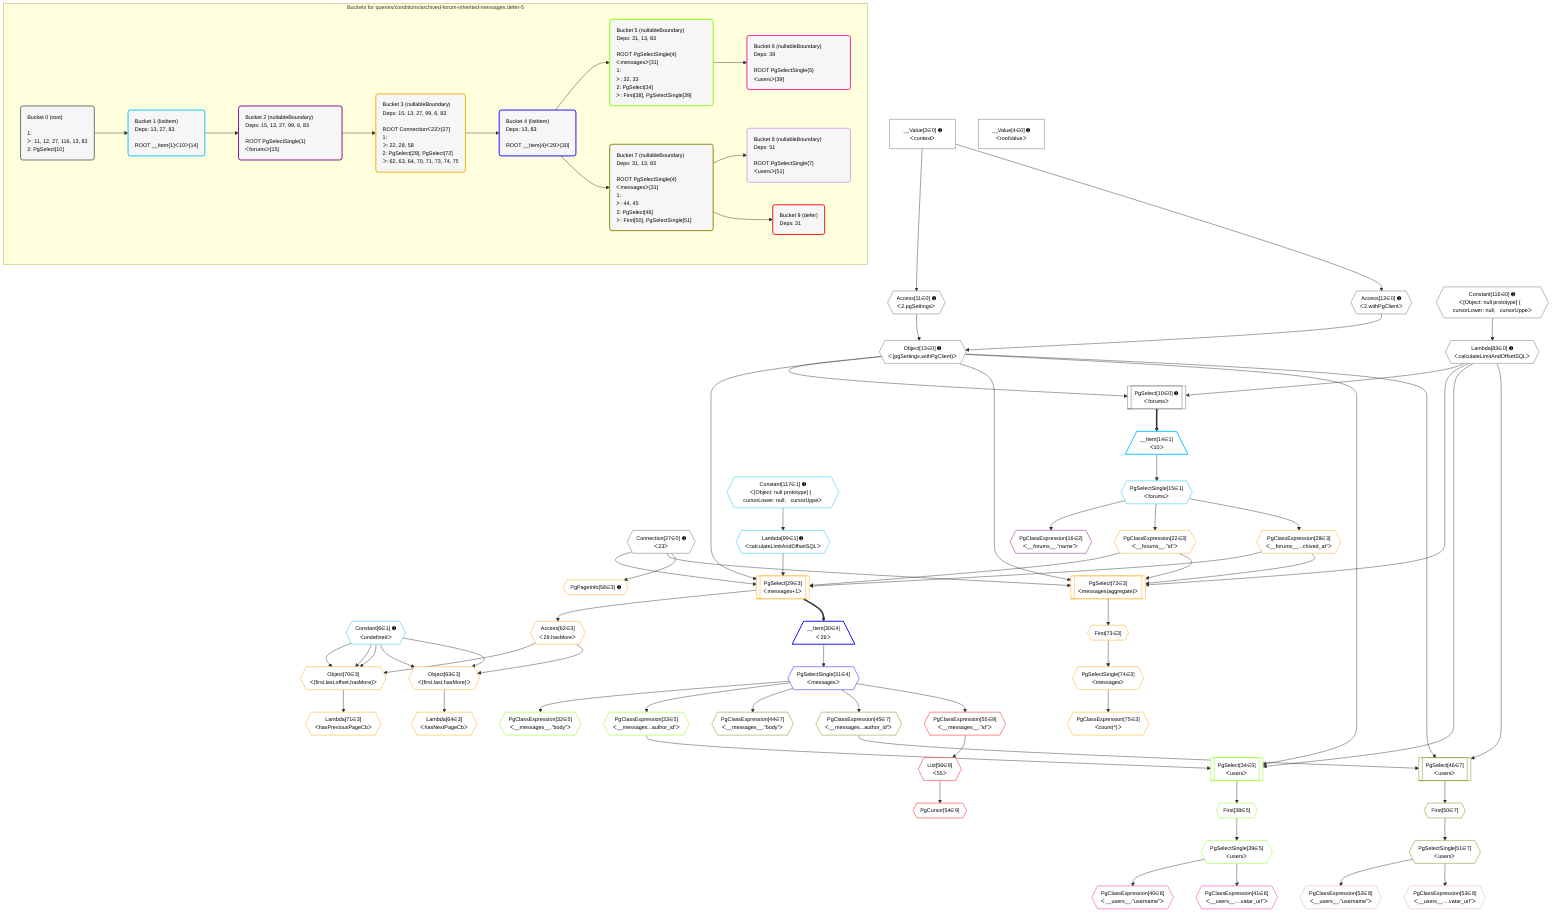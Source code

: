 %%{init: {'themeVariables': { 'fontSize': '12px'}}}%%
graph TD
    classDef path fill:#eee,stroke:#000,color:#000
    classDef plan fill:#fff,stroke-width:1px,color:#000
    classDef itemplan fill:#fff,stroke-width:2px,color:#000
    classDef unbatchedplan fill:#dff,stroke-width:1px,color:#000
    classDef sideeffectplan fill:#fcc,stroke-width:2px,color:#000
    classDef bucket fill:#f6f6f6,color:#000,stroke-width:2px,text-align:left


    %% plan dependencies
    PgSelect10[["PgSelect[10∈0] ➊<br />ᐸforumsᐳ"]]:::plan
    Object13{{"Object[13∈0] ➊<br />ᐸ{pgSettings,withPgClient}ᐳ"}}:::plan
    Lambda83{{"Lambda[83∈0] ➊<br />ᐸcalculateLimitAndOffsetSQLᐳ"}}:::plan
    Object13 & Lambda83 --> PgSelect10
    Access11{{"Access[11∈0] ➊<br />ᐸ2.pgSettingsᐳ"}}:::plan
    Access12{{"Access[12∈0] ➊<br />ᐸ2.withPgClientᐳ"}}:::plan
    Access11 & Access12 --> Object13
    __Value2["__Value[2∈0] ➊<br />ᐸcontextᐳ"]:::plan
    __Value2 --> Access11
    __Value2 --> Access12
    Constant116{{"Constant[116∈0] ➊<br />ᐸ[Object: null prototype] {   cursorLower: null,   cursorUppeᐳ"}}:::plan
    Constant116 --> Lambda83
    __Value4["__Value[4∈0] ➊<br />ᐸrootValueᐳ"]:::plan
    Connection27{{"Connection[27∈0] ➊<br />ᐸ23ᐳ"}}:::plan
    __Item14[/"__Item[14∈1]<br />ᐸ10ᐳ"\]:::itemplan
    PgSelect10 ==> __Item14
    PgSelectSingle15{{"PgSelectSingle[15∈1]<br />ᐸforumsᐳ"}}:::plan
    __Item14 --> PgSelectSingle15
    Lambda99{{"Lambda[99∈1] ➊<br />ᐸcalculateLimitAndOffsetSQLᐳ"}}:::plan
    Constant117{{"Constant[117∈1] ➊<br />ᐸ[Object: null prototype] {   cursorLower: null,   cursorUppeᐳ"}}:::plan
    Constant117 --> Lambda99
    Constant6{{"Constant[6∈1] ➊<br />ᐸundefinedᐳ"}}:::plan
    PgClassExpression16{{"PgClassExpression[16∈2]<br />ᐸ__forums__.”name”ᐳ"}}:::plan
    PgSelectSingle15 --> PgClassExpression16
    PgSelect29[["PgSelect[29∈3]<br />ᐸmessages+1ᐳ"]]:::plan
    PgClassExpression22{{"PgClassExpression[22∈3]<br />ᐸ__forums__.”id”ᐳ"}}:::plan
    PgClassExpression28{{"PgClassExpression[28∈3]<br />ᐸ__forums__...chived_at”ᐳ"}}:::plan
    Object13 & PgClassExpression22 & PgClassExpression28 & Connection27 & Lambda99 --> PgSelect29
    PgSelect72[["PgSelect[72∈3]<br />ᐸmessages(aggregate)ᐳ"]]:::plan
    Object13 & PgClassExpression22 & PgClassExpression28 & Connection27 & Lambda83 --> PgSelect72
    Object70{{"Object[70∈3]<br />ᐸ{first,last,offset,hasMore}ᐳ"}}:::plan
    Access62{{"Access[62∈3]<br />ᐸ29.hasMoreᐳ"}}:::plan
    Constant6 & Constant6 & Constant6 & Access62 --> Object70
    Object63{{"Object[63∈3]<br />ᐸ{first,last,hasMore}ᐳ"}}:::plan
    Constant6 & Constant6 & Access62 --> Object63
    PgSelectSingle15 --> PgClassExpression22
    PgSelectSingle15 --> PgClassExpression28
    PgPageInfo58{{"PgPageInfo[58∈3] ➊"}}:::plan
    Connection27 --> PgPageInfo58
    PgSelect29 --> Access62
    Lambda64{{"Lambda[64∈3]<br />ᐸhasNextPageCbᐳ"}}:::plan
    Object63 --> Lambda64
    Lambda71{{"Lambda[71∈3]<br />ᐸhasPreviousPageCbᐳ"}}:::plan
    Object70 --> Lambda71
    First73{{"First[73∈3]"}}:::plan
    PgSelect72 --> First73
    PgSelectSingle74{{"PgSelectSingle[74∈3]<br />ᐸmessagesᐳ"}}:::plan
    First73 --> PgSelectSingle74
    PgClassExpression75{{"PgClassExpression[75∈3]<br />ᐸcount(*)ᐳ"}}:::plan
    PgSelectSingle74 --> PgClassExpression75
    __Item30[/"__Item[30∈4]<br />ᐸ29ᐳ"\]:::itemplan
    PgSelect29 ==> __Item30
    PgSelectSingle31{{"PgSelectSingle[31∈4]<br />ᐸmessagesᐳ"}}:::plan
    __Item30 --> PgSelectSingle31
    PgSelect34[["PgSelect[34∈5]<br />ᐸusersᐳ"]]:::plan
    PgClassExpression33{{"PgClassExpression[33∈5]<br />ᐸ__messages...author_id”ᐳ"}}:::plan
    Object13 & PgClassExpression33 & Lambda83 --> PgSelect34
    PgClassExpression32{{"PgClassExpression[32∈5]<br />ᐸ__messages__.”body”ᐳ"}}:::plan
    PgSelectSingle31 --> PgClassExpression32
    PgSelectSingle31 --> PgClassExpression33
    First38{{"First[38∈5]"}}:::plan
    PgSelect34 --> First38
    PgSelectSingle39{{"PgSelectSingle[39∈5]<br />ᐸusersᐳ"}}:::plan
    First38 --> PgSelectSingle39
    PgClassExpression40{{"PgClassExpression[40∈6]<br />ᐸ__users__.”username”ᐳ"}}:::plan
    PgSelectSingle39 --> PgClassExpression40
    PgClassExpression41{{"PgClassExpression[41∈6]<br />ᐸ__users__....vatar_url”ᐳ"}}:::plan
    PgSelectSingle39 --> PgClassExpression41
    PgSelect46[["PgSelect[46∈7]<br />ᐸusersᐳ"]]:::plan
    PgClassExpression45{{"PgClassExpression[45∈7]<br />ᐸ__messages...author_id”ᐳ"}}:::plan
    Object13 & PgClassExpression45 & Lambda83 --> PgSelect46
    PgClassExpression44{{"PgClassExpression[44∈7]<br />ᐸ__messages__.”body”ᐳ"}}:::plan
    PgSelectSingle31 --> PgClassExpression44
    PgSelectSingle31 --> PgClassExpression45
    First50{{"First[50∈7]"}}:::plan
    PgSelect46 --> First50
    PgSelectSingle51{{"PgSelectSingle[51∈7]<br />ᐸusersᐳ"}}:::plan
    First50 --> PgSelectSingle51
    PgClassExpression52{{"PgClassExpression[52∈8]<br />ᐸ__users__.”username”ᐳ"}}:::plan
    PgSelectSingle51 --> PgClassExpression52
    PgClassExpression53{{"PgClassExpression[53∈8]<br />ᐸ__users__....vatar_url”ᐳ"}}:::plan
    PgSelectSingle51 --> PgClassExpression53
    PgCursor54{{"PgCursor[54∈9]"}}:::plan
    List56{{"List[56∈9]<br />ᐸ55ᐳ"}}:::plan
    List56 --> PgCursor54
    PgClassExpression55{{"PgClassExpression[55∈9]<br />ᐸ__messages__.”id”ᐳ"}}:::plan
    PgSelectSingle31 --> PgClassExpression55
    PgClassExpression55 --> List56

    %% define steps

    subgraph "Buckets for queries/conditions/archived-forum-inherited-messages.defer-5"
    Bucket0("Bucket 0 (root)<br /><br />1: <br />ᐳ: 11, 12, 27, 116, 13, 83<br />2: PgSelect[10]"):::bucket
    classDef bucket0 stroke:#696969
    class Bucket0,__Value2,__Value4,PgSelect10,Access11,Access12,Object13,Connection27,Lambda83,Constant116 bucket0
    Bucket1("Bucket 1 (listItem)<br />Deps: 13, 27, 83<br /><br />ROOT __Item{1}ᐸ10ᐳ[14]"):::bucket
    classDef bucket1 stroke:#00bfff
    class Bucket1,Constant6,__Item14,PgSelectSingle15,Lambda99,Constant117 bucket1
    Bucket2("Bucket 2 (nullableBoundary)<br />Deps: 15, 13, 27, 99, 6, 83<br /><br />ROOT PgSelectSingle{1}ᐸforumsᐳ[15]"):::bucket
    classDef bucket2 stroke:#7f007f
    class Bucket2,PgClassExpression16 bucket2
    Bucket3("Bucket 3 (nullableBoundary)<br />Deps: 15, 13, 27, 99, 6, 83<br /><br />ROOT Connectionᐸ23ᐳ[27]<br />1: <br />ᐳ: 22, 28, 58<br />2: PgSelect[29], PgSelect[72]<br />ᐳ: 62, 63, 64, 70, 71, 73, 74, 75"):::bucket
    classDef bucket3 stroke:#ffa500
    class Bucket3,PgClassExpression22,PgClassExpression28,PgSelect29,PgPageInfo58,Access62,Object63,Lambda64,Object70,Lambda71,PgSelect72,First73,PgSelectSingle74,PgClassExpression75 bucket3
    Bucket4("Bucket 4 (listItem)<br />Deps: 13, 83<br /><br />ROOT __Item{4}ᐸ29ᐳ[30]"):::bucket
    classDef bucket4 stroke:#0000ff
    class Bucket4,__Item30,PgSelectSingle31 bucket4
    Bucket5("Bucket 5 (nullableBoundary)<br />Deps: 31, 13, 83<br /><br />ROOT PgSelectSingle{4}ᐸmessagesᐳ[31]<br />1: <br />ᐳ: 32, 33<br />2: PgSelect[34]<br />ᐳ: First[38], PgSelectSingle[39]"):::bucket
    classDef bucket5 stroke:#7fff00
    class Bucket5,PgClassExpression32,PgClassExpression33,PgSelect34,First38,PgSelectSingle39 bucket5
    Bucket6("Bucket 6 (nullableBoundary)<br />Deps: 39<br /><br />ROOT PgSelectSingle{5}ᐸusersᐳ[39]"):::bucket
    classDef bucket6 stroke:#ff1493
    class Bucket6,PgClassExpression40,PgClassExpression41 bucket6
    Bucket7("Bucket 7 (nullableBoundary)<br />Deps: 31, 13, 83<br /><br />ROOT PgSelectSingle{4}ᐸmessagesᐳ[31]<br />1: <br />ᐳ: 44, 45<br />2: PgSelect[46]<br />ᐳ: First[50], PgSelectSingle[51]"):::bucket
    classDef bucket7 stroke:#808000
    class Bucket7,PgClassExpression44,PgClassExpression45,PgSelect46,First50,PgSelectSingle51 bucket7
    Bucket8("Bucket 8 (nullableBoundary)<br />Deps: 51<br /><br />ROOT PgSelectSingle{7}ᐸusersᐳ[51]"):::bucket
    classDef bucket8 stroke:#dda0dd
    class Bucket8,PgClassExpression52,PgClassExpression53 bucket8
    Bucket9("Bucket 9 (defer)<br />Deps: 31"):::bucket
    classDef bucket9 stroke:#ff0000
    class Bucket9,PgCursor54,PgClassExpression55,List56 bucket9
    Bucket0 --> Bucket1
    Bucket1 --> Bucket2
    Bucket2 --> Bucket3
    Bucket3 --> Bucket4
    Bucket4 --> Bucket5 & Bucket7
    Bucket5 --> Bucket6
    Bucket7 --> Bucket8 & Bucket9
    end